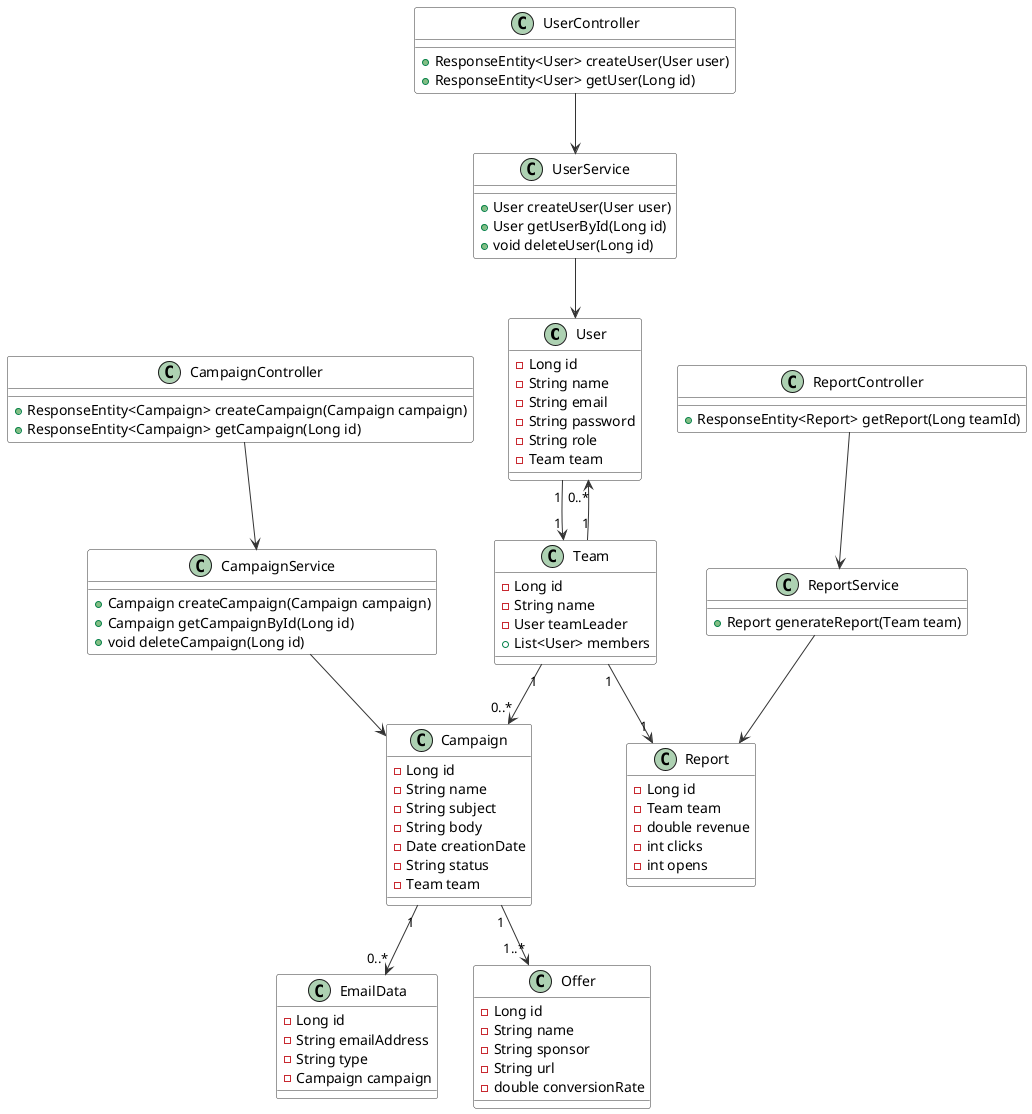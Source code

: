 @startuml
!define ENTITY_STYLE color #f9f9f9

skinparam class {
    BackgroundColor ENTITY_STYLE
    ArrowColor #333333
    BorderColor #333333
}

' Entity: User
class User {
    - Long id
    - String name
    - String email
    - String password
    - String role
    - Team team
}

' Entity: Team
class Team {
    - Long id
    - String name
    - User teamLeader
    + List<User> members
}

' Entity: Campaign
class Campaign {
    - Long id
    - String name
    - String subject
    - String body
    - Date creationDate
    - String status
    - Team team
}

' Entity: EmailData
class EmailData {
    - Long id
    - String emailAddress
    - String type
    - Campaign campaign
}

' Entity: Offer
class Offer {
    - Long id
    - String name
    - String sponsor
    - String url
    - double conversionRate
}

' Entity: Report
class Report {
    - Long id
    - Team team
    - double revenue
    - int clicks
    - int opens
}

' Service Layer
class UserService {
    + User createUser(User user)
    + User getUserById(Long id)
    + void deleteUser(Long id)
}

class CampaignService {
    + Campaign createCampaign(Campaign campaign)
    + Campaign getCampaignById(Long id)
    + void deleteCampaign(Long id)
}

class ReportService {
    + Report generateReport(Team team)
}

' Controller Layer
class UserController {
    + ResponseEntity<User> createUser(User user)
    + ResponseEntity<User> getUser(Long id)
}

class CampaignController {
    + ResponseEntity<Campaign> createCampaign(Campaign campaign)
    + ResponseEntity<Campaign> getCampaign(Long id)
}

class ReportController {
    + ResponseEntity<Report> getReport(Long teamId)
}

' Relationships
User "1" --> "1" Team
Team "1" --> "0..*" Campaign
Campaign "1" --> "0..*" EmailData
Campaign "1" --> "1..*" Offer
Team "1" --> "1" Report
Team "1" --> "0..*" User

' Service relationships
UserService --> User
CampaignService --> Campaign
ReportService --> Report

' Controller relationships
UserController --> UserService
CampaignController --> CampaignService
ReportController --> ReportService

@enduml